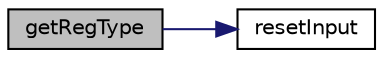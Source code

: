 digraph G
{
  edge [fontname="Helvetica",fontsize="10",labelfontname="Helvetica",labelfontsize="10"];
  node [fontname="Helvetica",fontsize="10",shape=record];
  rankdir=LR;
  Node1 [label="getRegType",height=0.2,width=0.4,color="black", fillcolor="grey75", style="filled" fontcolor="black"];
  Node1 -> Node2 [color="midnightblue",fontsize="10",style="solid"];
  Node2 [label="resetInput",height=0.2,width=0.4,color="black", fillcolor="white", style="filled",URL="$bkEnd_8cpp.html#abec3fc00feaa7527678f9768c30c3fe1"];
}
